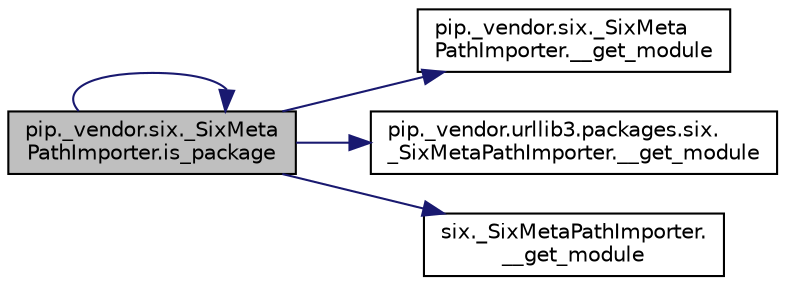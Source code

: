 digraph "pip._vendor.six._SixMetaPathImporter.is_package"
{
 // LATEX_PDF_SIZE
  edge [fontname="Helvetica",fontsize="10",labelfontname="Helvetica",labelfontsize="10"];
  node [fontname="Helvetica",fontsize="10",shape=record];
  rankdir="LR";
  Node1 [label="pip._vendor.six._SixMeta\lPathImporter.is_package",height=0.2,width=0.4,color="black", fillcolor="grey75", style="filled", fontcolor="black",tooltip=" "];
  Node1 -> Node2 [color="midnightblue",fontsize="10",style="solid",fontname="Helvetica"];
  Node2 [label="pip._vendor.six._SixMeta\lPathImporter.__get_module",height=0.2,width=0.4,color="black", fillcolor="white", style="filled",URL="$d3/d4e/classpip_1_1__vendor_1_1six_1_1___six_meta_path_importer.html#aec19861b23d69fb6badb3ba7f1894146",tooltip=" "];
  Node1 -> Node3 [color="midnightblue",fontsize="10",style="solid",fontname="Helvetica"];
  Node3 [label="pip._vendor.urllib3.packages.six.\l_SixMetaPathImporter.__get_module",height=0.2,width=0.4,color="black", fillcolor="white", style="filled",URL="$d7/d2f/classpip_1_1__vendor_1_1urllib3_1_1packages_1_1six_1_1___six_meta_path_importer.html#a3795f72b3bdf5786595be90aa421050f",tooltip=" "];
  Node1 -> Node4 [color="midnightblue",fontsize="10",style="solid",fontname="Helvetica"];
  Node4 [label="six._SixMetaPathImporter.\l__get_module",height=0.2,width=0.4,color="black", fillcolor="white", style="filled",URL="$dc/d4d/classsix_1_1___six_meta_path_importer.html#a0449bbcc100654fa880ad699ebb679df",tooltip=" "];
  Node1 -> Node1 [color="midnightblue",fontsize="10",style="solid",fontname="Helvetica"];
}

